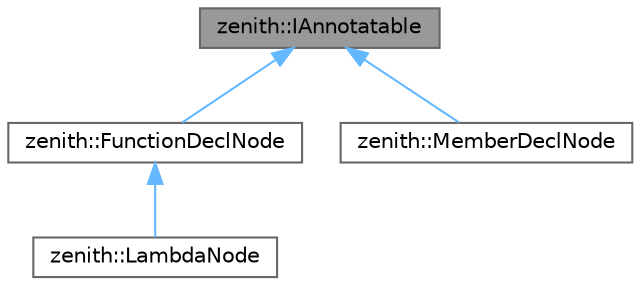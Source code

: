digraph "zenith::IAnnotatable"
{
 // LATEX_PDF_SIZE
  bgcolor="transparent";
  edge [fontname=Helvetica,fontsize=10,labelfontname=Helvetica,labelfontsize=10];
  node [fontname=Helvetica,fontsize=10,shape=box,height=0.2,width=0.4];
  Node1 [id="Node000001",label="zenith::IAnnotatable",height=0.2,width=0.4,color="gray40", fillcolor="grey60", style="filled", fontcolor="black",tooltip=" "];
  Node1 -> Node2 [id="edge1_Node000001_Node000002",dir="back",color="steelblue1",style="solid",tooltip=" "];
  Node2 [id="Node000002",label="zenith::FunctionDeclNode",height=0.2,width=0.4,color="gray40", fillcolor="white", style="filled",URL="$structzenith_1_1_function_decl_node.html",tooltip=" "];
  Node2 -> Node3 [id="edge2_Node000002_Node000003",dir="back",color="steelblue1",style="solid",tooltip=" "];
  Node3 [id="Node000003",label="zenith::LambdaNode",height=0.2,width=0.4,color="gray40", fillcolor="white", style="filled",URL="$structzenith_1_1_lambda_node.html",tooltip=" "];
  Node1 -> Node4 [id="edge3_Node000001_Node000004",dir="back",color="steelblue1",style="solid",tooltip=" "];
  Node4 [id="Node000004",label="zenith::MemberDeclNode",height=0.2,width=0.4,color="gray40", fillcolor="white", style="filled",URL="$structzenith_1_1_member_decl_node.html",tooltip=" "];
}
